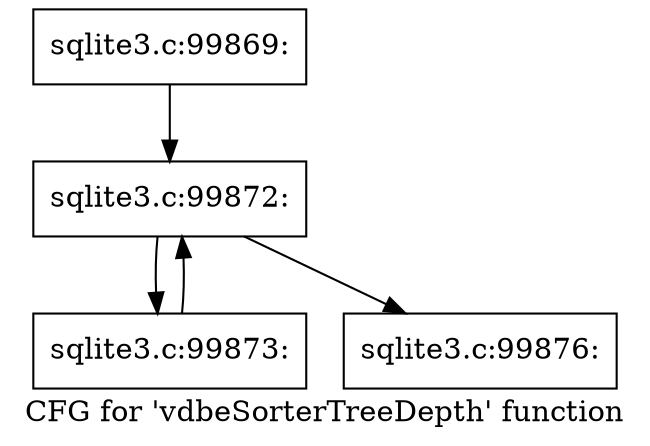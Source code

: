 digraph "CFG for 'vdbeSorterTreeDepth' function" {
	label="CFG for 'vdbeSorterTreeDepth' function";

	Node0x55c0f77e3820 [shape=record,label="{sqlite3.c:99869:}"];
	Node0x55c0f77e3820 -> Node0x55c0f77f3cc0;
	Node0x55c0f77f3cc0 [shape=record,label="{sqlite3.c:99872:}"];
	Node0x55c0f77f3cc0 -> Node0x55c0f77f3fc0;
	Node0x55c0f77f3cc0 -> Node0x55c0f77f3d40;
	Node0x55c0f77f3fc0 [shape=record,label="{sqlite3.c:99873:}"];
	Node0x55c0f77f3fc0 -> Node0x55c0f77f3cc0;
	Node0x55c0f77f3d40 [shape=record,label="{sqlite3.c:99876:}"];
}
